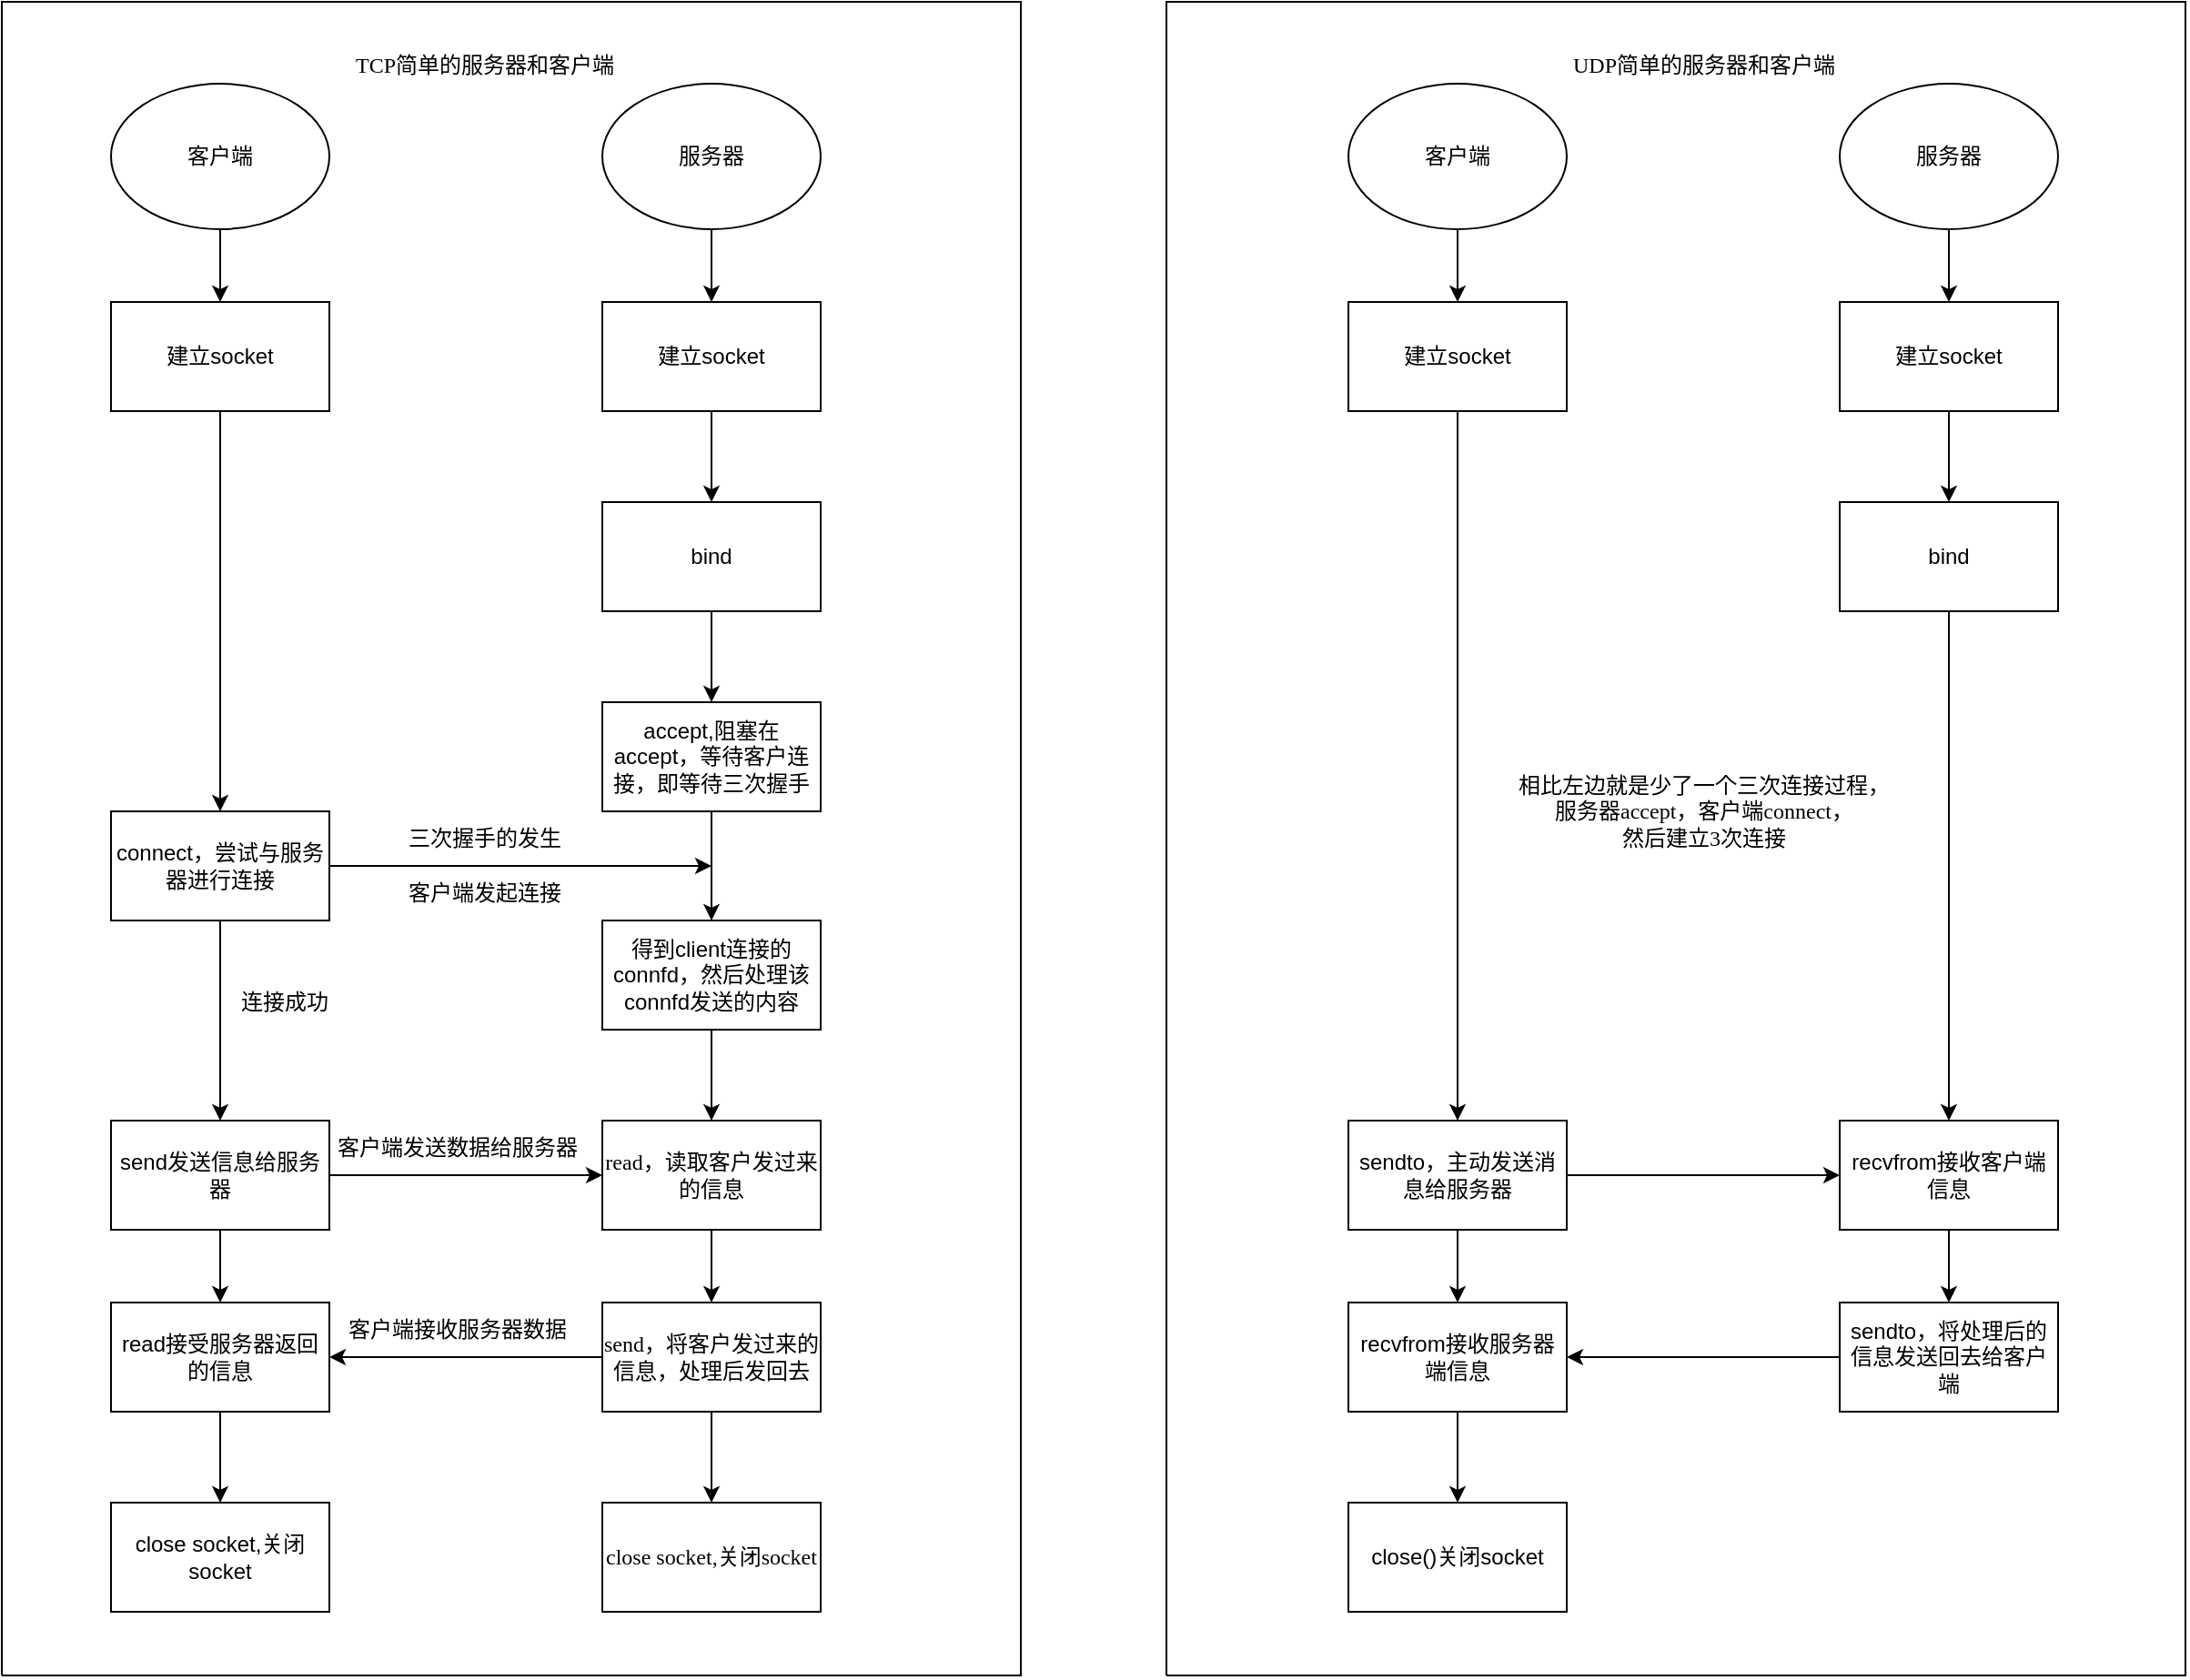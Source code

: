 <mxfile version="20.8.20" type="github">
  <diagram name="第 1 页" id="3tS3NE0jxbSOC0BookcE">
    <mxGraphModel dx="1687" dy="899" grid="1" gridSize="10" guides="1" tooltips="1" connect="1" arrows="1" fold="1" page="1" pageScale="1" pageWidth="2339" pageHeight="3300" math="0" shadow="0">
      <root>
        <mxCell id="0" />
        <mxCell id="1" parent="0" />
        <mxCell id="ZRNS-KBWd8ZVCZ68WGnK-3" value="" style="edgeStyle=orthogonalEdgeStyle;rounded=0;orthogonalLoop=1;jettySize=auto;html=1;" edge="1" parent="1" source="ZRNS-KBWd8ZVCZ68WGnK-1" target="ZRNS-KBWd8ZVCZ68WGnK-2">
          <mxGeometry relative="1" as="geometry" />
        </mxCell>
        <mxCell id="ZRNS-KBWd8ZVCZ68WGnK-1" value="客户端" style="ellipse;whiteSpace=wrap;html=1;" vertex="1" parent="1">
          <mxGeometry x="100" y="85" width="120" height="80" as="geometry" />
        </mxCell>
        <mxCell id="ZRNS-KBWd8ZVCZ68WGnK-5" value="" style="edgeStyle=orthogonalEdgeStyle;rounded=0;orthogonalLoop=1;jettySize=auto;html=1;" edge="1" parent="1" source="ZRNS-KBWd8ZVCZ68WGnK-2" target="ZRNS-KBWd8ZVCZ68WGnK-4">
          <mxGeometry relative="1" as="geometry" />
        </mxCell>
        <mxCell id="ZRNS-KBWd8ZVCZ68WGnK-2" value="建立socket" style="whiteSpace=wrap;html=1;" vertex="1" parent="1">
          <mxGeometry x="100" y="205" width="120" height="60" as="geometry" />
        </mxCell>
        <mxCell id="ZRNS-KBWd8ZVCZ68WGnK-7" value="" style="edgeStyle=orthogonalEdgeStyle;rounded=0;orthogonalLoop=1;jettySize=auto;html=1;" edge="1" parent="1" source="ZRNS-KBWd8ZVCZ68WGnK-4" target="ZRNS-KBWd8ZVCZ68WGnK-6">
          <mxGeometry relative="1" as="geometry" />
        </mxCell>
        <mxCell id="ZRNS-KBWd8ZVCZ68WGnK-47" style="edgeStyle=orthogonalEdgeStyle;rounded=0;orthogonalLoop=1;jettySize=auto;html=1;fontFamily=Verdana;" edge="1" parent="1" source="ZRNS-KBWd8ZVCZ68WGnK-4">
          <mxGeometry relative="1" as="geometry">
            <mxPoint x="430" y="515" as="targetPoint" />
            <Array as="points">
              <mxPoint x="410" y="515" />
              <mxPoint x="410" y="515" />
            </Array>
          </mxGeometry>
        </mxCell>
        <mxCell id="ZRNS-KBWd8ZVCZ68WGnK-4" value="connect，尝试与服务器进行连接" style="whiteSpace=wrap;html=1;" vertex="1" parent="1">
          <mxGeometry x="100" y="485" width="120" height="60" as="geometry" />
        </mxCell>
        <mxCell id="ZRNS-KBWd8ZVCZ68WGnK-9" value="" style="edgeStyle=orthogonalEdgeStyle;rounded=0;orthogonalLoop=1;jettySize=auto;html=1;" edge="1" parent="1" source="ZRNS-KBWd8ZVCZ68WGnK-6" target="ZRNS-KBWd8ZVCZ68WGnK-8">
          <mxGeometry relative="1" as="geometry" />
        </mxCell>
        <mxCell id="ZRNS-KBWd8ZVCZ68WGnK-51" style="edgeStyle=orthogonalEdgeStyle;rounded=0;orthogonalLoop=1;jettySize=auto;html=1;fontFamily=Verdana;" edge="1" parent="1" source="ZRNS-KBWd8ZVCZ68WGnK-6" target="ZRNS-KBWd8ZVCZ68WGnK-44">
          <mxGeometry relative="1" as="geometry" />
        </mxCell>
        <mxCell id="ZRNS-KBWd8ZVCZ68WGnK-6" value="send发送信息给服务器" style="whiteSpace=wrap;html=1;" vertex="1" parent="1">
          <mxGeometry x="100" y="655" width="120" height="60" as="geometry" />
        </mxCell>
        <mxCell id="ZRNS-KBWd8ZVCZ68WGnK-58" value="" style="edgeStyle=orthogonalEdgeStyle;rounded=0;orthogonalLoop=1;jettySize=auto;html=1;fontFamily=Verdana;" edge="1" parent="1" source="ZRNS-KBWd8ZVCZ68WGnK-8" target="ZRNS-KBWd8ZVCZ68WGnK-57">
          <mxGeometry relative="1" as="geometry" />
        </mxCell>
        <mxCell id="ZRNS-KBWd8ZVCZ68WGnK-8" value="read接受服务器返回的信息" style="whiteSpace=wrap;html=1;" vertex="1" parent="1">
          <mxGeometry x="100" y="755" width="120" height="60" as="geometry" />
        </mxCell>
        <mxCell id="ZRNS-KBWd8ZVCZ68WGnK-12" value="" style="edgeStyle=orthogonalEdgeStyle;rounded=0;orthogonalLoop=1;jettySize=auto;html=1;" edge="1" parent="1" source="ZRNS-KBWd8ZVCZ68WGnK-10" target="ZRNS-KBWd8ZVCZ68WGnK-11">
          <mxGeometry relative="1" as="geometry" />
        </mxCell>
        <mxCell id="ZRNS-KBWd8ZVCZ68WGnK-10" value="服务器" style="ellipse;whiteSpace=wrap;html=1;" vertex="1" parent="1">
          <mxGeometry x="370" y="85" width="120" height="80" as="geometry" />
        </mxCell>
        <mxCell id="ZRNS-KBWd8ZVCZ68WGnK-14" value="" style="edgeStyle=orthogonalEdgeStyle;rounded=0;orthogonalLoop=1;jettySize=auto;html=1;" edge="1" parent="1" source="ZRNS-KBWd8ZVCZ68WGnK-11" target="ZRNS-KBWd8ZVCZ68WGnK-13">
          <mxGeometry relative="1" as="geometry" />
        </mxCell>
        <mxCell id="ZRNS-KBWd8ZVCZ68WGnK-11" value="建立socket" style="whiteSpace=wrap;html=1;" vertex="1" parent="1">
          <mxGeometry x="370" y="205" width="120" height="60" as="geometry" />
        </mxCell>
        <mxCell id="ZRNS-KBWd8ZVCZ68WGnK-16" value="" style="edgeStyle=orthogonalEdgeStyle;rounded=0;orthogonalLoop=1;jettySize=auto;html=1;" edge="1" parent="1" source="ZRNS-KBWd8ZVCZ68WGnK-13" target="ZRNS-KBWd8ZVCZ68WGnK-15">
          <mxGeometry relative="1" as="geometry" />
        </mxCell>
        <mxCell id="ZRNS-KBWd8ZVCZ68WGnK-13" value="bind" style="whiteSpace=wrap;html=1;" vertex="1" parent="1">
          <mxGeometry x="370" y="315" width="120" height="60" as="geometry" />
        </mxCell>
        <mxCell id="ZRNS-KBWd8ZVCZ68WGnK-37" value="" style="edgeStyle=orthogonalEdgeStyle;rounded=0;orthogonalLoop=1;jettySize=auto;html=1;" edge="1" parent="1" source="ZRNS-KBWd8ZVCZ68WGnK-15" target="ZRNS-KBWd8ZVCZ68WGnK-36">
          <mxGeometry relative="1" as="geometry">
            <Array as="points">
              <mxPoint x="430" y="495" />
              <mxPoint x="430" y="495" />
            </Array>
          </mxGeometry>
        </mxCell>
        <mxCell id="ZRNS-KBWd8ZVCZ68WGnK-15" value="accept,阻塞在accept，等待客户连接，即等待三次握手" style="whiteSpace=wrap;html=1;" vertex="1" parent="1">
          <mxGeometry x="370" y="425" width="120" height="60" as="geometry" />
        </mxCell>
        <mxCell id="ZRNS-KBWd8ZVCZ68WGnK-32" value="客户端发起连接" style="text;html=1;align=center;verticalAlign=middle;resizable=0;points=[];autosize=1;strokeColor=none;fillColor=none;" vertex="1" parent="1">
          <mxGeometry x="250" y="515" width="110" height="30" as="geometry" />
        </mxCell>
        <mxCell id="ZRNS-KBWd8ZVCZ68WGnK-40" value="" style="edgeStyle=orthogonalEdgeStyle;rounded=0;orthogonalLoop=1;jettySize=auto;html=1;entryX=0.5;entryY=0;entryDx=0;entryDy=0;" edge="1" parent="1" source="ZRNS-KBWd8ZVCZ68WGnK-36" target="ZRNS-KBWd8ZVCZ68WGnK-44">
          <mxGeometry relative="1" as="geometry">
            <mxPoint x="430" y="675" as="targetPoint" />
          </mxGeometry>
        </mxCell>
        <mxCell id="ZRNS-KBWd8ZVCZ68WGnK-36" value="得到client连接的connfd，然后处理该connfd发送的内容" style="whiteSpace=wrap;html=1;" vertex="1" parent="1">
          <mxGeometry x="370" y="545" width="120" height="60" as="geometry" />
        </mxCell>
        <mxCell id="ZRNS-KBWd8ZVCZ68WGnK-46" value="" style="edgeStyle=orthogonalEdgeStyle;rounded=0;orthogonalLoop=1;jettySize=auto;html=1;fontFamily=Verdana;" edge="1" parent="1" source="ZRNS-KBWd8ZVCZ68WGnK-44" target="ZRNS-KBWd8ZVCZ68WGnK-45">
          <mxGeometry relative="1" as="geometry" />
        </mxCell>
        <mxCell id="ZRNS-KBWd8ZVCZ68WGnK-44" value="read，读取客户发过来的信息" style="rounded=0;whiteSpace=wrap;html=1;fontFamily=Verdana;" vertex="1" parent="1">
          <mxGeometry x="370" y="655" width="120" height="60" as="geometry" />
        </mxCell>
        <mxCell id="ZRNS-KBWd8ZVCZ68WGnK-52" style="edgeStyle=orthogonalEdgeStyle;rounded=0;orthogonalLoop=1;jettySize=auto;html=1;entryX=1;entryY=0.5;entryDx=0;entryDy=0;fontFamily=Verdana;" edge="1" parent="1" source="ZRNS-KBWd8ZVCZ68WGnK-45" target="ZRNS-KBWd8ZVCZ68WGnK-8">
          <mxGeometry relative="1" as="geometry" />
        </mxCell>
        <mxCell id="ZRNS-KBWd8ZVCZ68WGnK-56" value="" style="edgeStyle=orthogonalEdgeStyle;rounded=0;orthogonalLoop=1;jettySize=auto;html=1;fontFamily=Verdana;" edge="1" parent="1" source="ZRNS-KBWd8ZVCZ68WGnK-45" target="ZRNS-KBWd8ZVCZ68WGnK-55">
          <mxGeometry relative="1" as="geometry" />
        </mxCell>
        <mxCell id="ZRNS-KBWd8ZVCZ68WGnK-45" value="send，将客户发过来的信息，处理后发回去" style="whiteSpace=wrap;html=1;fontFamily=Verdana;rounded=0;" vertex="1" parent="1">
          <mxGeometry x="370" y="755" width="120" height="60" as="geometry" />
        </mxCell>
        <mxCell id="ZRNS-KBWd8ZVCZ68WGnK-49" value="三次握手的发生" style="text;html=1;align=center;verticalAlign=middle;resizable=0;points=[];autosize=1;strokeColor=none;fillColor=none;fontFamily=Verdana;" vertex="1" parent="1">
          <mxGeometry x="250" y="485" width="110" height="30" as="geometry" />
        </mxCell>
        <mxCell id="ZRNS-KBWd8ZVCZ68WGnK-50" value="连接成功" style="text;html=1;align=center;verticalAlign=middle;resizable=0;points=[];autosize=1;strokeColor=none;fillColor=none;fontFamily=Verdana;" vertex="1" parent="1">
          <mxGeometry x="160" y="575" width="70" height="30" as="geometry" />
        </mxCell>
        <mxCell id="ZRNS-KBWd8ZVCZ68WGnK-53" value="客户端发送数据给服务器" style="text;html=1;align=center;verticalAlign=middle;resizable=0;points=[];autosize=1;strokeColor=none;fillColor=none;fontFamily=Verdana;" vertex="1" parent="1">
          <mxGeometry x="210" y="655" width="160" height="30" as="geometry" />
        </mxCell>
        <mxCell id="ZRNS-KBWd8ZVCZ68WGnK-54" value="客户端接收服务器数据" style="text;html=1;align=center;verticalAlign=middle;resizable=0;points=[];autosize=1;strokeColor=none;fillColor=none;fontFamily=Verdana;" vertex="1" parent="1">
          <mxGeometry x="220" y="755" width="140" height="30" as="geometry" />
        </mxCell>
        <mxCell id="ZRNS-KBWd8ZVCZ68WGnK-55" value="close socket,关闭socket" style="whiteSpace=wrap;html=1;fontFamily=Verdana;rounded=0;" vertex="1" parent="1">
          <mxGeometry x="370" y="865" width="120" height="60" as="geometry" />
        </mxCell>
        <mxCell id="ZRNS-KBWd8ZVCZ68WGnK-57" value="close socket,关闭socket" style="whiteSpace=wrap;html=1;" vertex="1" parent="1">
          <mxGeometry x="100" y="865" width="120" height="60" as="geometry" />
        </mxCell>
        <mxCell id="ZRNS-KBWd8ZVCZ68WGnK-59" value="TCP简单的服务器和客户端" style="text;html=1;align=center;verticalAlign=middle;resizable=0;points=[];autosize=1;strokeColor=none;fillColor=none;fontFamily=Verdana;" vertex="1" parent="1">
          <mxGeometry x="220" y="60" width="170" height="30" as="geometry" />
        </mxCell>
        <mxCell id="ZRNS-KBWd8ZVCZ68WGnK-74" value="" style="endArrow=none;html=1;rounded=0;fontFamily=Verdana;" edge="1" parent="1">
          <mxGeometry width="50" height="50" relative="1" as="geometry">
            <mxPoint x="40" y="960" as="sourcePoint" />
            <mxPoint x="40" y="960" as="targetPoint" />
            <Array as="points">
              <mxPoint x="40" y="40" />
              <mxPoint x="600" y="40" />
              <mxPoint x="600" y="960" />
            </Array>
          </mxGeometry>
        </mxCell>
        <mxCell id="ZRNS-KBWd8ZVCZ68WGnK-82" value="UDP简单的服务器和客户端" style="text;html=1;align=center;verticalAlign=middle;resizable=0;points=[];autosize=1;strokeColor=none;fillColor=none;fontFamily=Verdana;" vertex="1" parent="1">
          <mxGeometry x="890" y="60" width="170" height="30" as="geometry" />
        </mxCell>
        <mxCell id="ZRNS-KBWd8ZVCZ68WGnK-87" value="" style="edgeStyle=orthogonalEdgeStyle;rounded=0;orthogonalLoop=1;jettySize=auto;html=1;fontFamily=Verdana;" edge="1" parent="1" source="ZRNS-KBWd8ZVCZ68WGnK-84" target="ZRNS-KBWd8ZVCZ68WGnK-86">
          <mxGeometry relative="1" as="geometry" />
        </mxCell>
        <mxCell id="ZRNS-KBWd8ZVCZ68WGnK-84" value="客户端" style="ellipse;whiteSpace=wrap;html=1;" vertex="1" parent="1">
          <mxGeometry x="780" y="85" width="120" height="80" as="geometry" />
        </mxCell>
        <mxCell id="ZRNS-KBWd8ZVCZ68WGnK-89" value="" style="edgeStyle=orthogonalEdgeStyle;rounded=0;orthogonalLoop=1;jettySize=auto;html=1;fontFamily=Verdana;" edge="1" parent="1" source="ZRNS-KBWd8ZVCZ68WGnK-85" target="ZRNS-KBWd8ZVCZ68WGnK-88">
          <mxGeometry relative="1" as="geometry" />
        </mxCell>
        <mxCell id="ZRNS-KBWd8ZVCZ68WGnK-85" value="服务器" style="ellipse;whiteSpace=wrap;html=1;" vertex="1" parent="1">
          <mxGeometry x="1050" y="85" width="120" height="80" as="geometry" />
        </mxCell>
        <mxCell id="ZRNS-KBWd8ZVCZ68WGnK-102" value="" style="edgeStyle=orthogonalEdgeStyle;rounded=0;orthogonalLoop=1;jettySize=auto;html=1;fontFamily=Verdana;" edge="1" parent="1" source="ZRNS-KBWd8ZVCZ68WGnK-86" target="ZRNS-KBWd8ZVCZ68WGnK-101">
          <mxGeometry relative="1" as="geometry" />
        </mxCell>
        <mxCell id="ZRNS-KBWd8ZVCZ68WGnK-86" value="建立socket" style="whiteSpace=wrap;html=1;" vertex="1" parent="1">
          <mxGeometry x="780" y="205" width="120" height="60" as="geometry" />
        </mxCell>
        <mxCell id="ZRNS-KBWd8ZVCZ68WGnK-93" value="" style="edgeStyle=orthogonalEdgeStyle;rounded=0;orthogonalLoop=1;jettySize=auto;html=1;fontFamily=Verdana;" edge="1" parent="1" source="ZRNS-KBWd8ZVCZ68WGnK-88" target="ZRNS-KBWd8ZVCZ68WGnK-92">
          <mxGeometry relative="1" as="geometry" />
        </mxCell>
        <mxCell id="ZRNS-KBWd8ZVCZ68WGnK-88" value="建立socket" style="whiteSpace=wrap;html=1;" vertex="1" parent="1">
          <mxGeometry x="1050" y="205" width="120" height="60" as="geometry" />
        </mxCell>
        <mxCell id="ZRNS-KBWd8ZVCZ68WGnK-96" value="" style="edgeStyle=orthogonalEdgeStyle;rounded=0;orthogonalLoop=1;jettySize=auto;html=1;fontFamily=Verdana;" edge="1" parent="1" source="ZRNS-KBWd8ZVCZ68WGnK-92" target="ZRNS-KBWd8ZVCZ68WGnK-95">
          <mxGeometry relative="1" as="geometry" />
        </mxCell>
        <mxCell id="ZRNS-KBWd8ZVCZ68WGnK-92" value="bind" style="whiteSpace=wrap;html=1;" vertex="1" parent="1">
          <mxGeometry x="1050" y="315" width="120" height="60" as="geometry" />
        </mxCell>
        <mxCell id="ZRNS-KBWd8ZVCZ68WGnK-98" value="" style="edgeStyle=orthogonalEdgeStyle;rounded=0;orthogonalLoop=1;jettySize=auto;html=1;fontFamily=Verdana;" edge="1" parent="1" source="ZRNS-KBWd8ZVCZ68WGnK-95" target="ZRNS-KBWd8ZVCZ68WGnK-97">
          <mxGeometry relative="1" as="geometry" />
        </mxCell>
        <mxCell id="ZRNS-KBWd8ZVCZ68WGnK-95" value="recvfrom接收客户端信息" style="whiteSpace=wrap;html=1;" vertex="1" parent="1">
          <mxGeometry x="1050" y="655" width="120" height="60" as="geometry" />
        </mxCell>
        <mxCell id="ZRNS-KBWd8ZVCZ68WGnK-110" style="edgeStyle=orthogonalEdgeStyle;rounded=0;orthogonalLoop=1;jettySize=auto;html=1;entryX=1;entryY=0.5;entryDx=0;entryDy=0;fontFamily=Verdana;" edge="1" parent="1" source="ZRNS-KBWd8ZVCZ68WGnK-97" target="ZRNS-KBWd8ZVCZ68WGnK-106">
          <mxGeometry relative="1" as="geometry" />
        </mxCell>
        <mxCell id="ZRNS-KBWd8ZVCZ68WGnK-97" value="sendto，将处理后的信息发送回去给客户端" style="whiteSpace=wrap;html=1;" vertex="1" parent="1">
          <mxGeometry x="1050" y="755" width="120" height="60" as="geometry" />
        </mxCell>
        <mxCell id="ZRNS-KBWd8ZVCZ68WGnK-103" style="edgeStyle=orthogonalEdgeStyle;rounded=0;orthogonalLoop=1;jettySize=auto;html=1;entryX=0;entryY=0.5;entryDx=0;entryDy=0;fontFamily=Verdana;" edge="1" parent="1" target="ZRNS-KBWd8ZVCZ68WGnK-95">
          <mxGeometry relative="1" as="geometry">
            <mxPoint x="900" y="655.0" as="sourcePoint" />
            <Array as="points">
              <mxPoint x="900" y="685" />
            </Array>
          </mxGeometry>
        </mxCell>
        <mxCell id="ZRNS-KBWd8ZVCZ68WGnK-107" value="" style="edgeStyle=orthogonalEdgeStyle;rounded=0;orthogonalLoop=1;jettySize=auto;html=1;fontFamily=Verdana;startArrow=none;" edge="1" parent="1" source="ZRNS-KBWd8ZVCZ68WGnK-101" target="ZRNS-KBWd8ZVCZ68WGnK-106">
          <mxGeometry relative="1" as="geometry">
            <mxPoint x="840" y="685.0" as="sourcePoint" />
          </mxGeometry>
        </mxCell>
        <mxCell id="ZRNS-KBWd8ZVCZ68WGnK-109" value="" style="edgeStyle=orthogonalEdgeStyle;rounded=0;orthogonalLoop=1;jettySize=auto;html=1;fontFamily=Verdana;" edge="1" parent="1" source="ZRNS-KBWd8ZVCZ68WGnK-106" target="ZRNS-KBWd8ZVCZ68WGnK-108">
          <mxGeometry relative="1" as="geometry" />
        </mxCell>
        <mxCell id="ZRNS-KBWd8ZVCZ68WGnK-106" value="recvfrom接收服务器端信息" style="whiteSpace=wrap;html=1;" vertex="1" parent="1">
          <mxGeometry x="780" y="755" width="120" height="60" as="geometry" />
        </mxCell>
        <mxCell id="ZRNS-KBWd8ZVCZ68WGnK-108" value="close()关闭socket" style="whiteSpace=wrap;html=1;" vertex="1" parent="1">
          <mxGeometry x="780" y="865" width="120" height="60" as="geometry" />
        </mxCell>
        <mxCell id="ZRNS-KBWd8ZVCZ68WGnK-101" value="sendto，主动发送消息给服务器" style="whiteSpace=wrap;html=1;" vertex="1" parent="1">
          <mxGeometry x="780" y="655" width="120" height="60" as="geometry" />
        </mxCell>
        <mxCell id="ZRNS-KBWd8ZVCZ68WGnK-112" value="" style="endArrow=none;html=1;rounded=0;fontFamily=Verdana;" edge="1" parent="1">
          <mxGeometry width="50" height="50" relative="1" as="geometry">
            <mxPoint x="680" y="960" as="sourcePoint" />
            <mxPoint x="680" y="960" as="targetPoint" />
            <Array as="points">
              <mxPoint x="680" y="40" />
              <mxPoint x="1240" y="40" />
              <mxPoint x="1240" y="960" />
            </Array>
          </mxGeometry>
        </mxCell>
        <mxCell id="ZRNS-KBWd8ZVCZ68WGnK-114" value="相比左边就是少了一个三次连接过程，&lt;br&gt;服务器accept，客户端connect，&lt;br&gt;然后建立3次连接" style="text;html=1;align=center;verticalAlign=middle;resizable=0;points=[];autosize=1;strokeColor=none;fillColor=none;fontFamily=Verdana;" vertex="1" parent="1">
          <mxGeometry x="860" y="455" width="230" height="60" as="geometry" />
        </mxCell>
      </root>
    </mxGraphModel>
  </diagram>
</mxfile>
